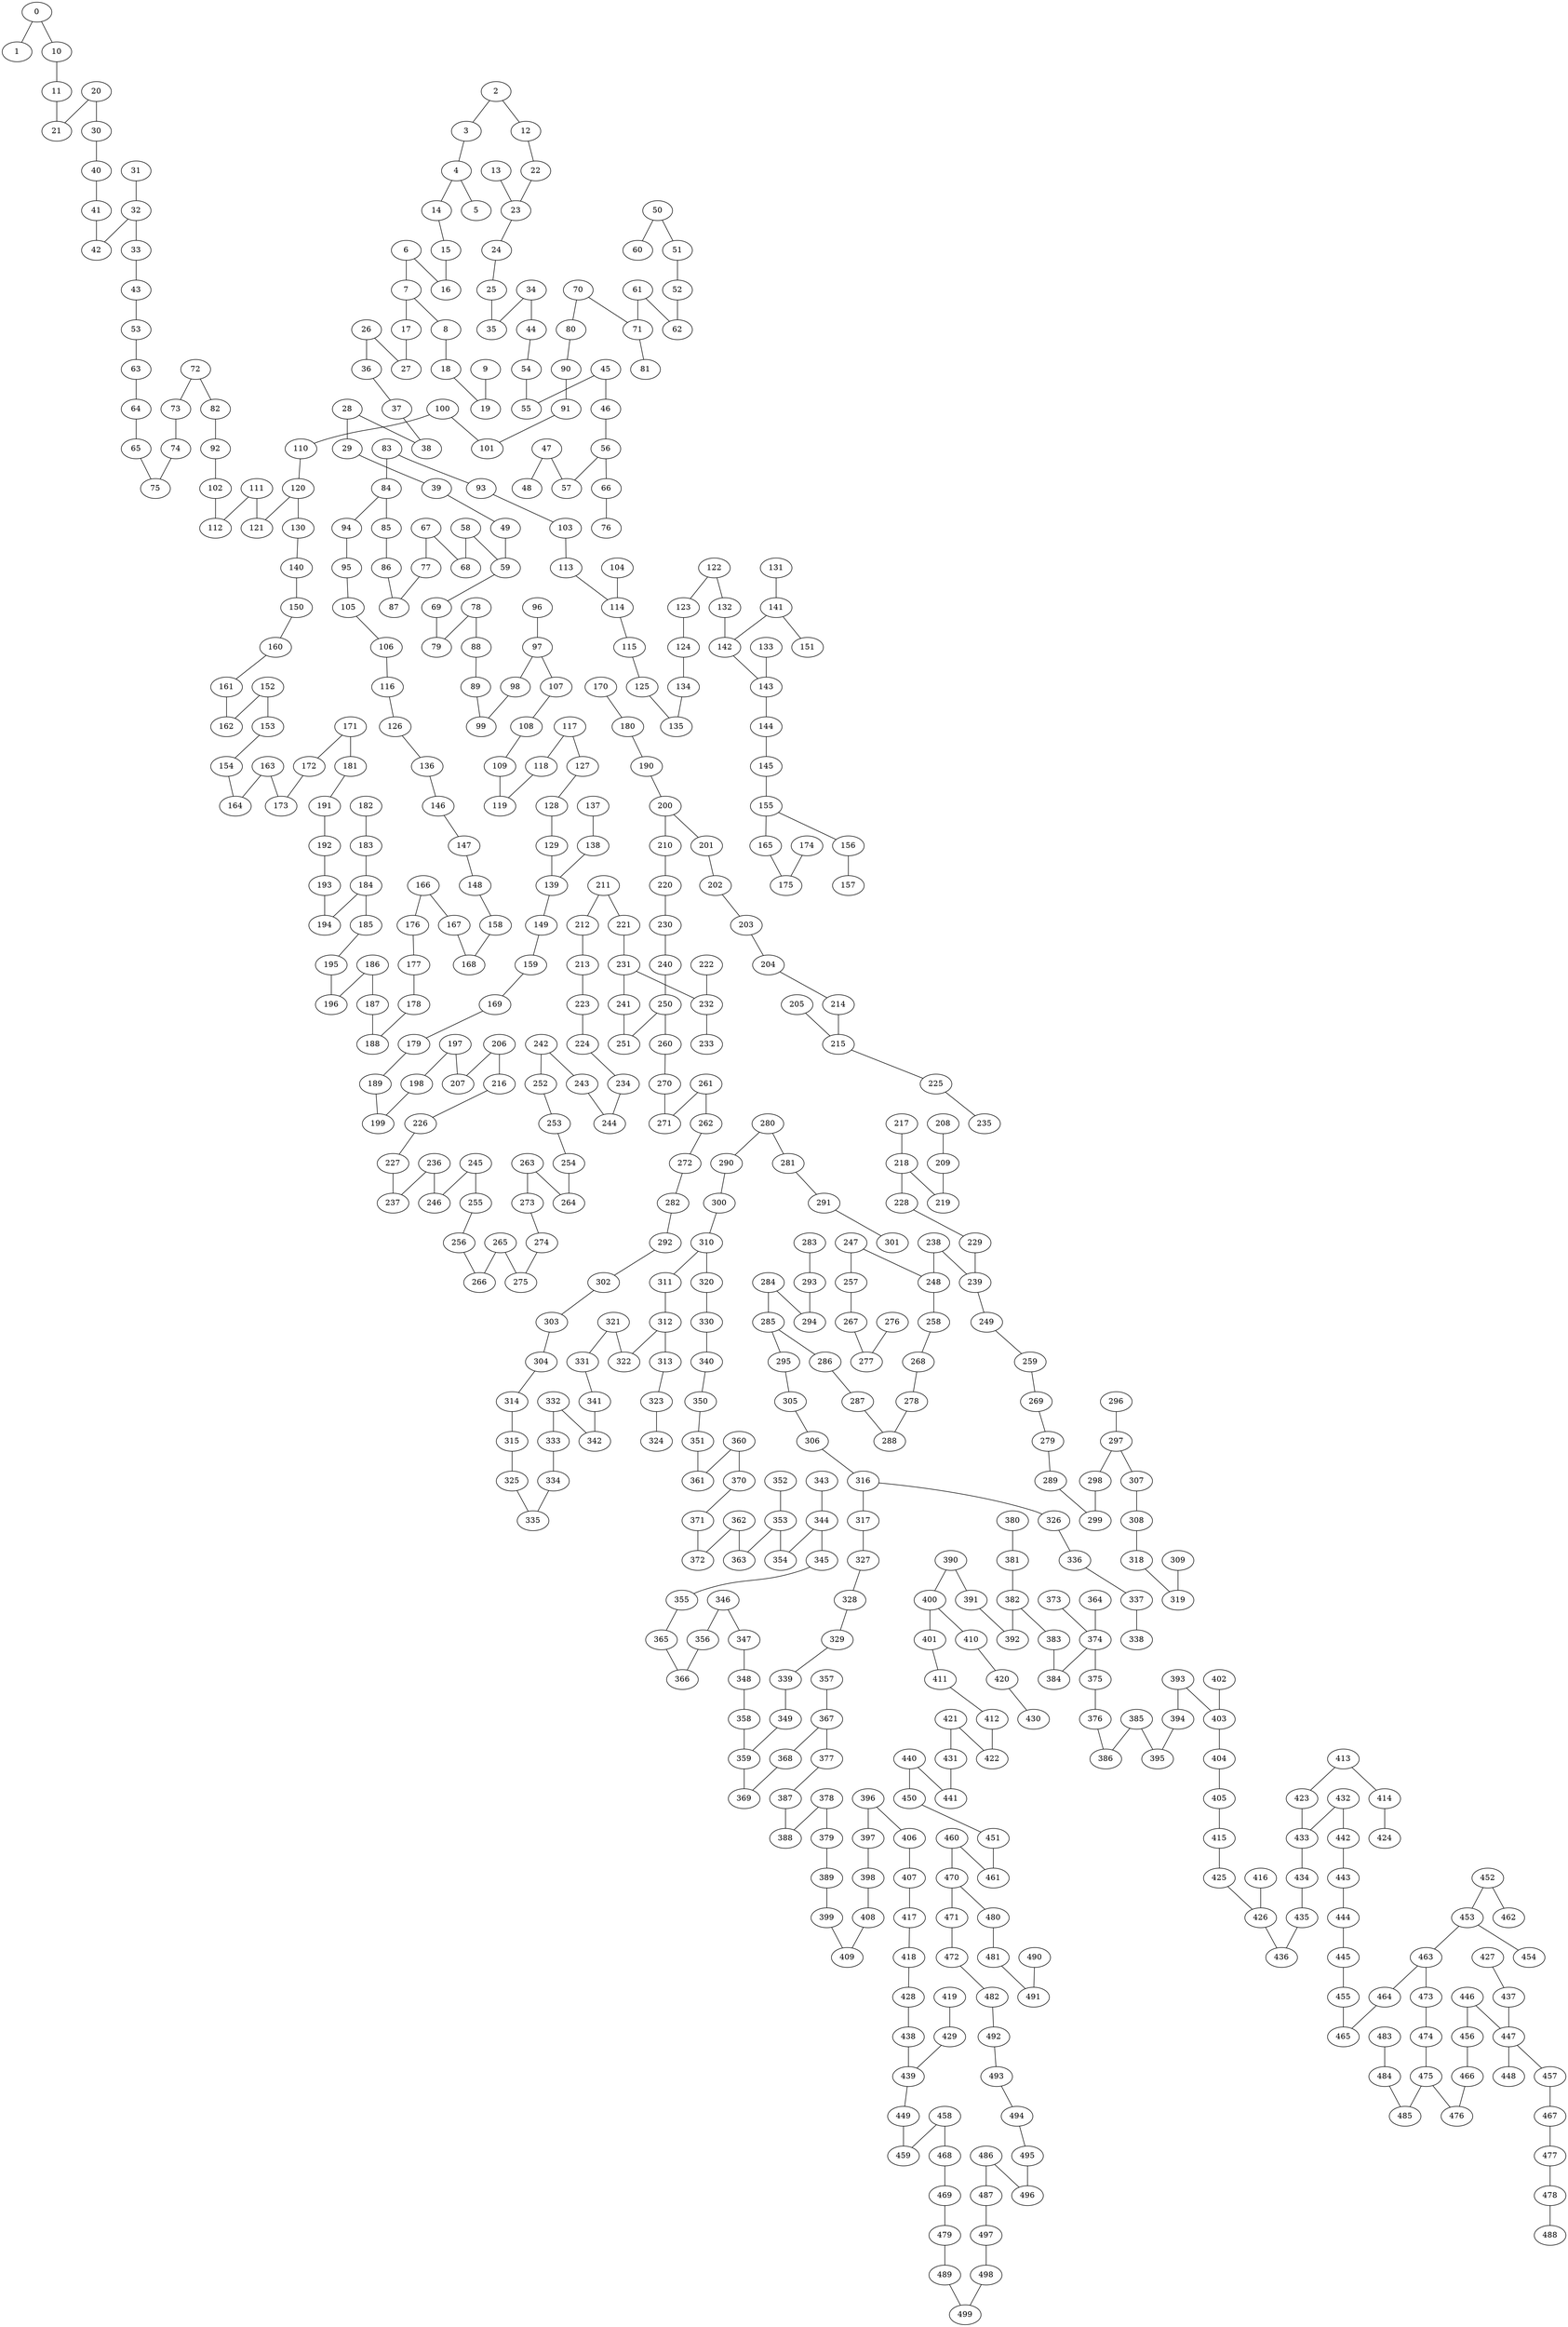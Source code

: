 strict graph G {
1;
0;
10;
11;
21;
20;
30;
40;
41;
42;
32;
31;
33;
43;
53;
63;
64;
65;
75;
74;
73;
72;
82;
92;
102;
112;
111;
121;
120;
130;
140;
150;
160;
161;
162;
152;
153;
154;
164;
163;
173;
172;
171;
181;
191;
192;
193;
194;
184;
185;
195;
196;
186;
187;
188;
178;
177;
176;
166;
167;
168;
158;
148;
147;
146;
136;
126;
116;
106;
105;
95;
94;
84;
83;
93;
103;
113;
114;
115;
125;
135;
134;
124;
123;
122;
132;
142;
141;
131;
151;
143;
144;
145;
155;
165;
175;
174;
156;
157;
133;
104;
85;
86;
87;
77;
67;
68;
58;
59;
49;
39;
29;
28;
38;
37;
36;
26;
27;
17;
7;
6;
16;
15;
14;
4;
3;
2;
12;
22;
23;
24;
25;
35;
34;
44;
54;
55;
45;
46;
56;
66;
76;
57;
47;
48;
13;
5;
8;
18;
19;
9;
69;
79;
78;
88;
89;
99;
98;
97;
96;
107;
108;
109;
119;
118;
117;
127;
128;
129;
139;
138;
137;
149;
159;
169;
179;
189;
199;
198;
197;
207;
206;
216;
226;
227;
237;
236;
246;
245;
255;
256;
266;
265;
275;
274;
273;
263;
264;
254;
253;
252;
242;
243;
244;
234;
224;
223;
213;
212;
211;
221;
231;
241;
251;
250;
240;
230;
220;
210;
200;
201;
202;
203;
204;
214;
215;
205;
225;
235;
190;
180;
170;
260;
270;
271;
261;
262;
272;
282;
292;
302;
303;
304;
314;
315;
325;
335;
334;
333;
332;
342;
341;
331;
321;
322;
312;
313;
323;
324;
311;
310;
300;
290;
280;
281;
291;
301;
320;
330;
340;
350;
351;
361;
360;
370;
371;
372;
362;
363;
353;
354;
344;
343;
345;
355;
365;
366;
356;
346;
347;
348;
358;
359;
369;
368;
367;
357;
377;
387;
388;
378;
379;
389;
399;
409;
408;
398;
397;
396;
406;
407;
417;
418;
428;
438;
439;
449;
459;
458;
468;
469;
479;
489;
499;
498;
497;
487;
486;
496;
495;
494;
493;
492;
482;
472;
471;
470;
480;
481;
491;
490;
460;
461;
451;
450;
440;
441;
431;
421;
422;
412;
411;
401;
400;
390;
391;
392;
382;
383;
384;
374;
375;
376;
386;
385;
395;
394;
393;
403;
404;
405;
415;
425;
426;
416;
436;
435;
434;
433;
432;
442;
443;
444;
445;
455;
465;
464;
463;
473;
474;
475;
485;
484;
483;
476;
466;
456;
446;
447;
457;
467;
477;
478;
488;
437;
427;
448;
453;
454;
452;
462;
423;
413;
414;
424;
402;
373;
364;
381;
380;
410;
420;
430;
429;
419;
349;
339;
329;
328;
327;
317;
316;
326;
336;
337;
338;
306;
305;
295;
285;
284;
294;
293;
283;
286;
287;
288;
278;
268;
258;
248;
238;
239;
229;
228;
218;
219;
209;
208;
217;
249;
259;
269;
279;
289;
299;
298;
297;
307;
308;
318;
319;
309;
296;
247;
257;
267;
277;
276;
352;
232;
222;
233;
183;
182;
110;
100;
101;
91;
90;
80;
70;
71;
61;
62;
52;
51;
50;
60;
81;
312 -- 313;
166 -- 167;
84 -- 85;
20 -- 30;
258 -- 268;
417 -- 418;
298 -- 299;
61 -- 62;
155 -- 156;
280 -- 290;
355 -- 365;
178 -- 188;
293 -- 294;
330 -- 340;
220 -- 230;
321 -- 322;
70 -- 71;
86 -- 87;
197 -- 198;
265 -- 266;
452 -- 462;
248 -- 258;
453 -- 454;
54 -- 55;
28 -- 38;
120 -- 130;
136 -- 146;
126 -- 136;
421 -- 422;
82 -- 92;
263 -- 264;
344 -- 354;
156 -- 157;
100 -- 101;
66 -- 76;
280 -- 281;
225 -- 235;
242 -- 243;
303 -- 304;
45 -- 46;
368 -- 369;
399 -- 409;
480 -- 481;
198 -- 199;
405 -- 415;
314 -- 315;
377 -- 387;
97 -- 107;
72 -- 82;
390 -- 391;
7 -- 17;
4 -- 5;
44 -- 54;
61 -- 71;
36 -- 37;
435 -- 436;
250 -- 260;
415 -- 425;
297 -- 298;
346 -- 347;
362 -- 363;
200 -- 210;
421 -- 431;
24 -- 25;
284 -- 294;
495 -- 496;
365 -- 366;
382 -- 383;
28 -- 29;
130 -- 140;
181 -- 191;
306 -- 316;
96 -- 97;
203 -- 204;
215 -- 225;
85 -- 86;
353 -- 363;
492 -- 493;
267 -- 277;
440 -- 441;
255 -- 256;
73 -- 74;
129 -- 139;
472 -- 482;
444 -- 445;
345 -- 355;
148 -- 158;
50 -- 60;
128 -- 129;
26 -- 27;
297 -- 307;
357 -- 367;
367 -- 377;
185 -- 195;
114 -- 115;
378 -- 379;
431 -- 441;
328 -- 329;
316 -- 317;
39 -- 49;
218 -- 219;
470 -- 471;
107 -- 108;
108 -- 109;
249 -- 259;
104 -- 114;
403 -- 404;
320 -- 330;
458 -- 459;
359 -- 369;
83 -- 84;
446 -- 447;
286 -- 287;
222 -- 232;
46 -- 56;
224 -- 234;
200 -- 201;
247 -- 257;
379 -- 389;
471 -- 472;
29 -- 39;
446 -- 456;
439 -- 449;
159 -- 169;
211 -- 221;
140 -- 150;
467 -- 477;
307 -- 308;
285 -- 286;
163 -- 173;
468 -- 469;
394 -- 395;
470 -- 480;
308 -- 318;
348 -- 358;
209 -- 219;
190 -- 200;
6 -- 16;
494 -- 495;
206 -- 207;
53 -- 63;
304 -- 314;
261 -- 262;
217 -- 218;
305 -- 306;
257 -- 267;
105 -- 106;
391 -- 392;
413 -- 414;
231 -- 232;
184 -- 194;
153 -- 154;
341 -- 342;
419 -- 429;
160 -- 161;
418 -- 428;
124 -- 134;
498 -- 499;
23 -- 24;
229 -- 239;
214 -- 215;
109 -- 119;
31 -- 32;
482 -- 492;
122 -- 123;
426 -- 436;
276 -- 277;
380 -- 381;
192 -- 193;
463 -- 473;
310 -- 311;
150 -- 160;
127 -- 128;
484 -- 485;
375 -- 376;
11 -- 21;
447 -- 457;
469 -- 479;
367 -- 368;
234 -- 244;
373 -- 374;
111 -- 112;
133 -- 143;
84 -- 94;
438 -- 439;
138 -- 139;
290 -- 300;
191 -- 192;
117 -- 118;
227 -- 237;
300 -- 310;
437 -- 447;
18 -- 19;
155 -- 165;
408 -- 409;
145 -- 155;
411 -- 412;
291 -- 301;
230 -- 240;
43 -- 53;
350 -- 351;
490 -- 491;
111 -- 121;
204 -- 214;
486 -- 487;
245 -- 246;
176 -- 177;
91 -- 101;
93 -- 103;
139 -- 149;
318 -- 319;
0 -- 10;
171 -- 172;
169 -- 179;
241 -- 251;
401 -- 411;
113 -- 114;
94 -- 95;
17 -- 27;
477 -- 478;
245 -- 255;
458 -- 468;
346 -- 356;
334 -- 335;
161 -- 162;
432 -- 433;
141 -- 142;
34 -- 35;
453 -- 463;
213 -- 223;
147 -- 148;
410 -- 420;
102 -- 112;
447 -- 448;
336 -- 337;
50 -- 51;
433 -- 434;
287 -- 288;
456 -- 466;
34 -- 44;
385 -- 395;
143 -- 144;
98 -- 99;
7 -- 8;
382 -- 392;
205 -- 215;
52 -- 62;
216 -- 226;
432 -- 442;
402 -- 403;
340 -- 350;
256 -- 266;
197 -- 207;
152 -- 153;
281 -- 291;
364 -- 374;
289 -- 299;
0 -- 1;
9 -- 19;
122 -- 132;
223 -- 224;
37 -- 38;
478 -- 488;
131 -- 141;
325 -- 335;
349 -- 359;
26 -- 36;
378 -- 388;
78 -- 79;
184 -- 185;
106 -- 116;
285 -- 295;
100 -- 110;
273 -- 274;
481 -- 491;
460 -- 470;
2 -- 12;
67 -- 77;
103 -- 113;
243 -- 244;
310 -- 320;
352 -- 353;
489 -- 499;
323 -- 324;
265 -- 275;
282 -- 292;
326 -- 336;
317 -- 327;
332 -- 342;
32 -- 33;
252 -- 253;
123 -- 124;
3 -- 4;
389 -- 399;
210 -- 220;
183 -- 184;
74 -- 75;
174 -- 175;
385 -- 386;
171 -- 181;
146 -- 147;
186 -- 196;
77 -- 87;
142 -- 143;
474 -- 475;
144 -- 145;
261 -- 271;
442 -- 443;
14 -- 15;
137 -- 138;
2 -- 3;
428 -- 438;
47 -- 48;
400 -- 410;
25 -- 35;
4 -- 14;
370 -- 371;
443 -- 444;
92 -- 102;
353 -- 354;
279 -- 289;
381 -- 382;
6 -- 7;
69 -- 79;
311 -- 312;
269 -- 279;
321 -- 331;
212 -- 213;
165 -- 175;
284 -- 285;
407 -- 417;
486 -- 496;
362 -- 372;
260 -- 270;
429 -- 439;
272 -- 282;
65 -- 75;
149 -- 159;
339 -- 349;
41 -- 42;
22 -- 23;
180 -- 190;
404 -- 405;
239 -- 249;
238 -- 248;
202 -- 203;
141 -- 151;
343 -- 344;
240 -- 250;
15 -- 16;
292 -- 302;
125 -- 135;
376 -- 386;
78 -- 88;
351 -- 361;
475 -- 485;
59 -- 69;
201 -- 202;
117 -- 127;
360 -- 361;
396 -- 397;
309 -- 319;
259 -- 269;
177 -- 178;
232 -- 233;
211 -- 212;
20 -- 21;
167 -- 168;
56 -- 66;
358 -- 359;
316 -- 326;
238 -- 239;
71 -- 81;
400 -- 401;
374 -- 384;
45 -- 55;
473 -- 474;
33 -- 43;
393 -- 403;
452 -- 453;
40 -- 41;
51 -- 52;
312 -- 322;
120 -- 121;
371 -- 372;
463 -- 464;
83 -- 93;
47 -- 57;
116 -- 126;
396 -- 406;
30 -- 40;
195 -- 196;
64 -- 65;
236 -- 246;
383 -- 384;
163 -- 164;
134 -- 135;
427 -- 437;
89 -- 99;
283 -- 293;
390 -- 400;
226 -- 227;
460 -- 461;
270 -- 271;
434 -- 435;
254 -- 264;
315 -- 325;
331 -- 341;
236 -- 237;
450 -- 451;
182 -- 183;
158 -- 168;
412 -- 422;
193 -- 194;
154 -- 164;
218 -- 228;
10 -- 11;
115 -- 125;
166 -- 176;
413 -- 423;
170 -- 180;
208 -- 209;
80 -- 90;
457 -- 467;
420 -- 430;
464 -- 465;
329 -- 339;
268 -- 278;
206 -- 216;
327 -- 328;
12 -- 22;
451 -- 461;
90 -- 91;
172 -- 173;
497 -- 498;
152 -- 162;
95 -- 105;
63 -- 64;
475 -- 476;
479 -- 489;
406 -- 407;
296 -- 297;
13 -- 23;
72 -- 73;
8 -- 18;
397 -- 398;
231 -- 241;
262 -- 272;
49 -- 59;
333 -- 334;
423 -- 433;
58 -- 68;
189 -- 199;
221 -- 231;
253 -- 254;
110 -- 120;
387 -- 388;
88 -- 89;
278 -- 288;
186 -- 187;
414 -- 424;
337 -- 338;
56 -- 57;
487 -- 497;
70 -- 80;
58 -- 59;
179 -- 189;
32 -- 42;
440 -- 450;
374 -- 375;
313 -- 323;
302 -- 303;
332 -- 333;
67 -- 68;
445 -- 455;
393 -- 394;
449 -- 459;
187 -- 188;
466 -- 476;
455 -- 465;
493 -- 494;
360 -- 370;
274 -- 275;
416 -- 426;
250 -- 251;
483 -- 484;
347 -- 348;
132 -- 142;
425 -- 426;
242 -- 252;
228 -- 229;
356 -- 366;
263 -- 273;
398 -- 408;
344 -- 345;
295 -- 305;
118 -- 119;
97 -- 98;
247 -- 248;
}
